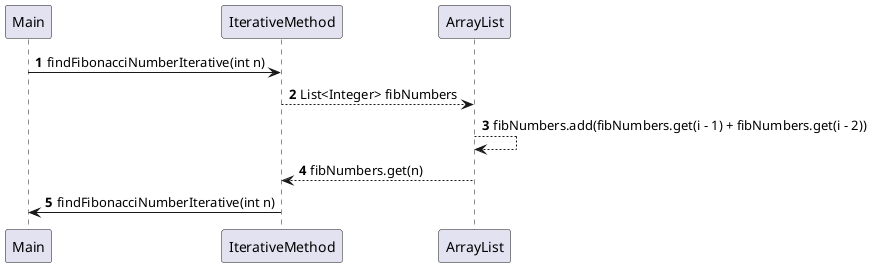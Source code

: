 @startuml
'https://plantuml.com/sequence-diagram

autonumber

Main -> IterativeMethod: findFibonacciNumberIterative(int n)
IterativeMethod --> ArrayList: List<Integer> fibNumbers
ArrayList --> ArrayList:  fibNumbers.add(fibNumbers.get(i - 1) + fibNumbers.get(i - 2))
ArrayList --> IterativeMethod: fibNumbers.get(n)
IterativeMethod -> Main: findFibonacciNumberIterative(int n)

@enduml